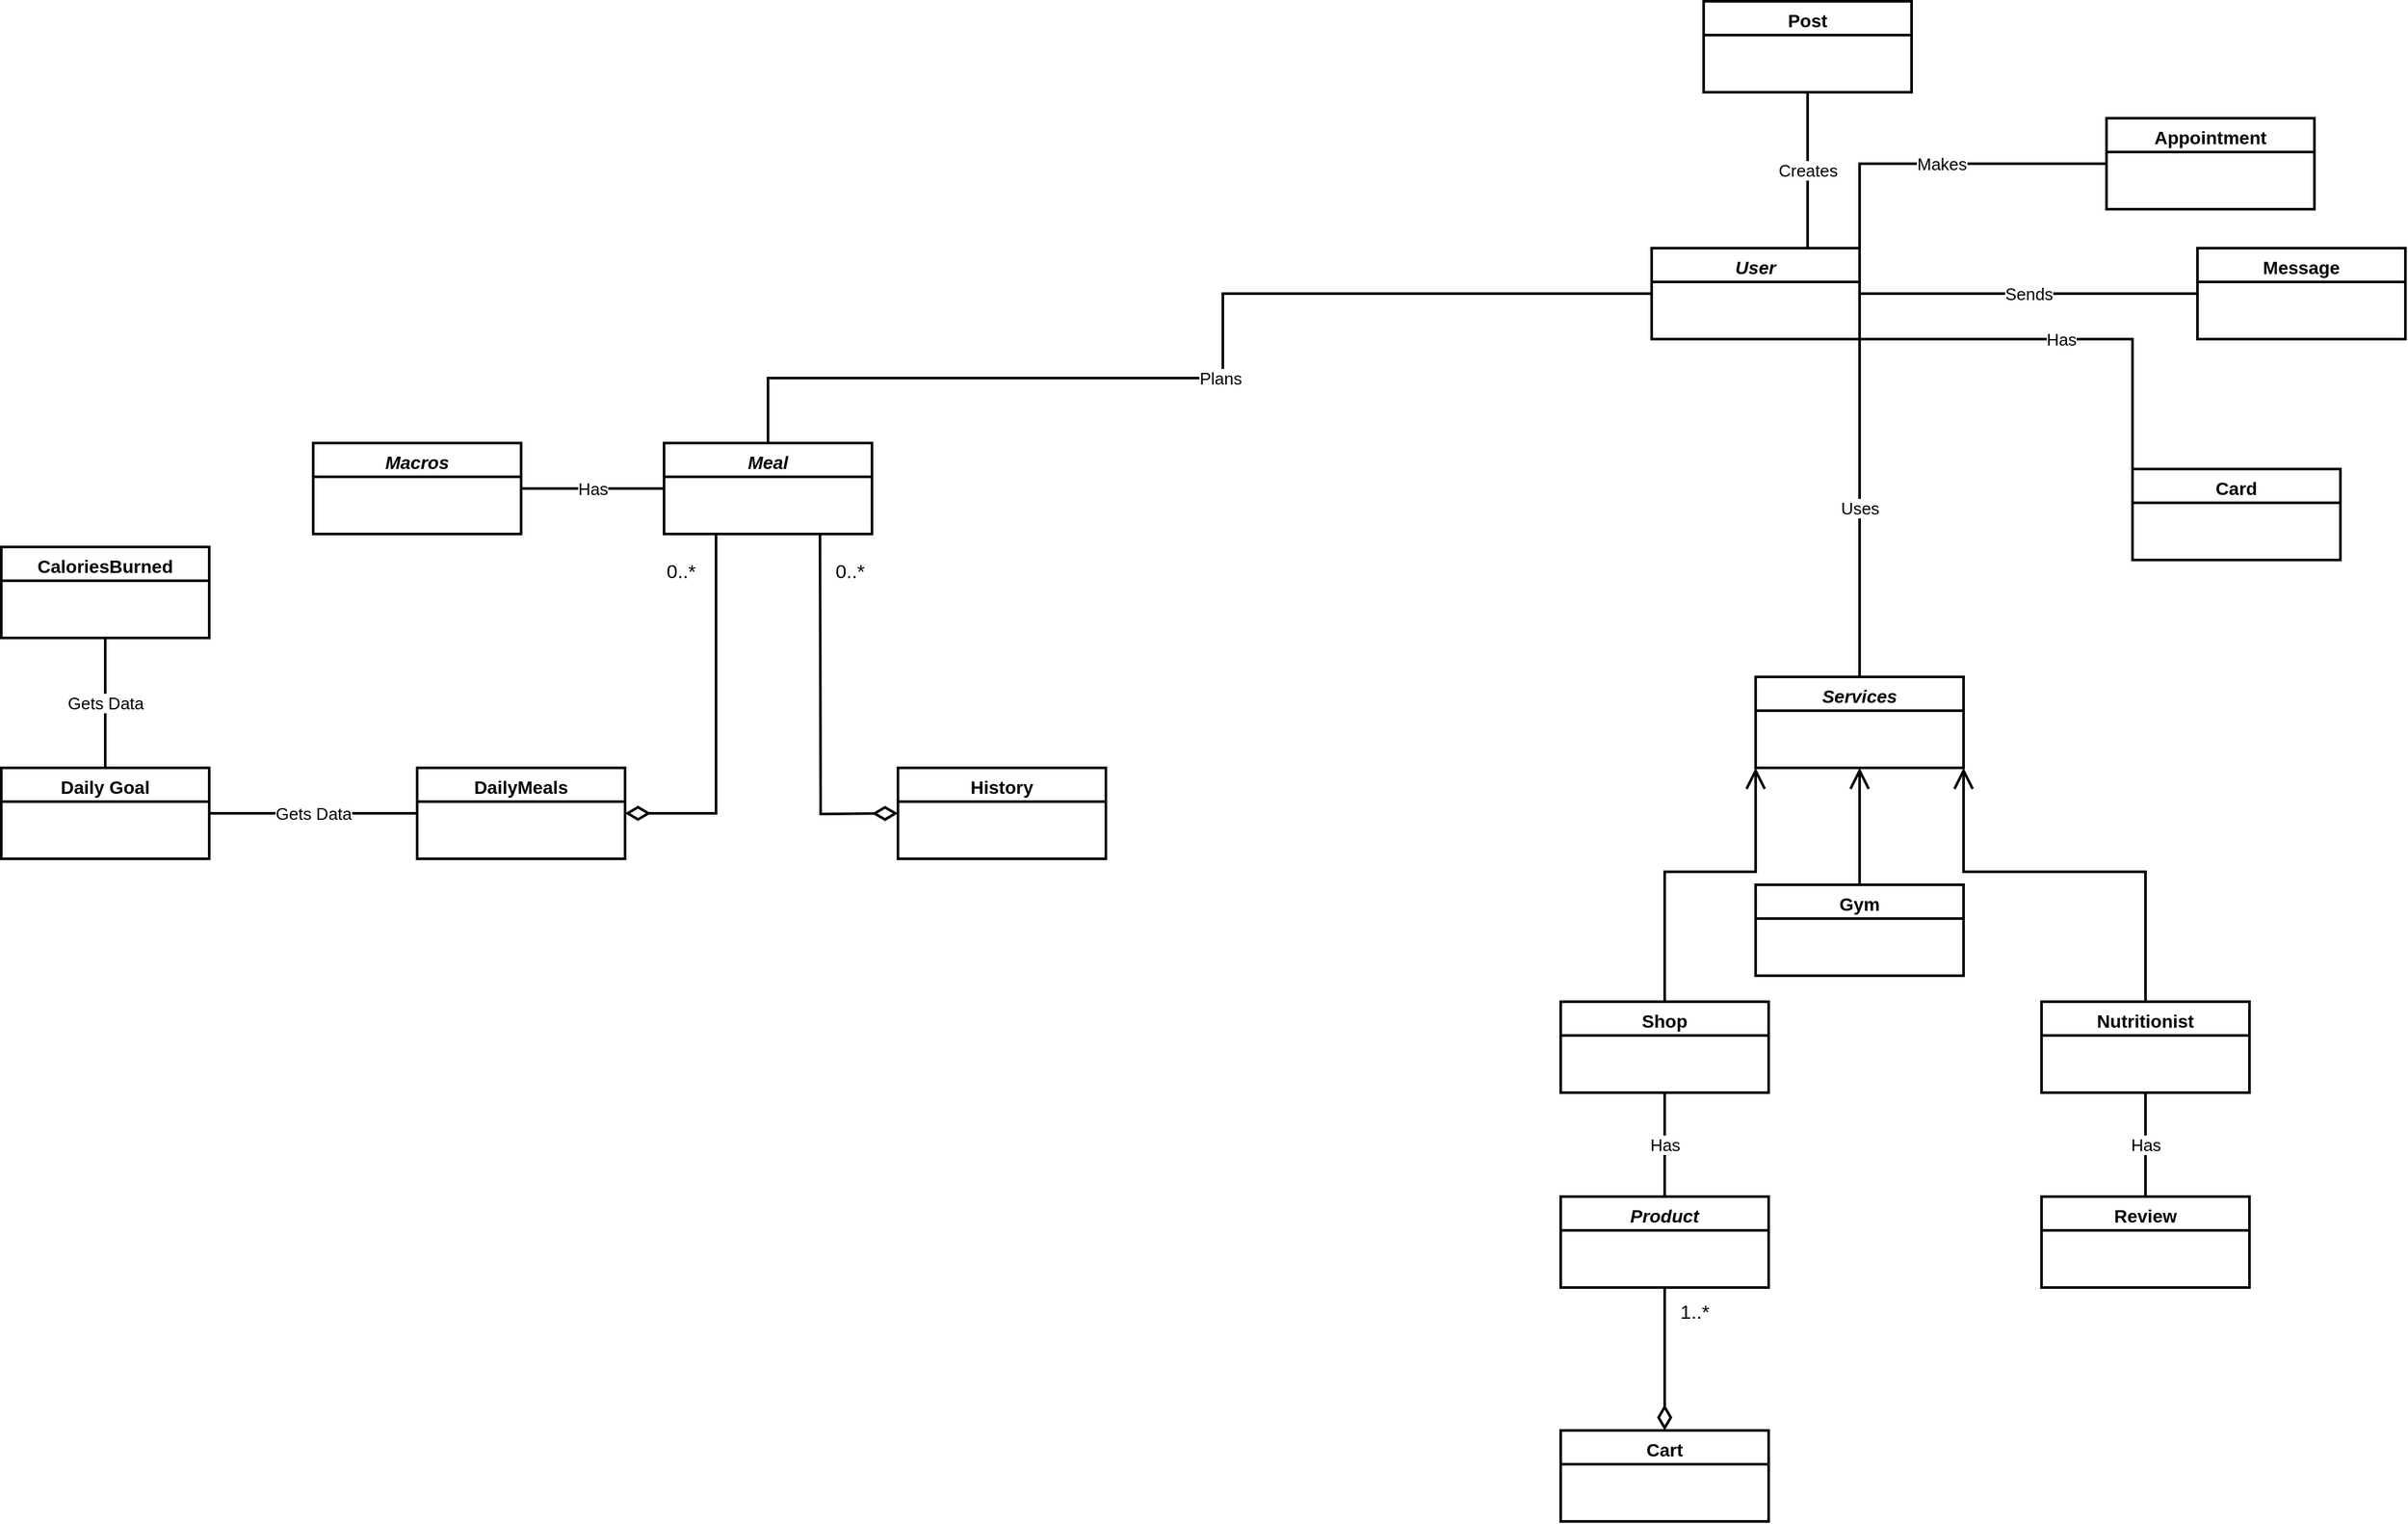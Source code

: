 <mxfile version="20.8.16" type="device"><diagram id="C5RBs43oDa-KdzZeNtuy" name="Page-1"><mxGraphModel dx="3369" dy="984" grid="1" gridSize="10" guides="1" tooltips="1" connect="1" arrows="1" fold="1" page="1" pageScale="1" pageWidth="827" pageHeight="1169" math="0" shadow="0"><root><mxCell id="WIyWlLk6GJQsqaUBKTNV-0"/><mxCell id="WIyWlLk6GJQsqaUBKTNV-1" parent="WIyWlLk6GJQsqaUBKTNV-0"/><mxCell id="zkfFHV4jXpPFQw0GAbJ--13" value="User" style="swimlane;fontStyle=3;align=center;verticalAlign=top;childLayout=stackLayout;horizontal=1;startSize=26;horizontalStack=0;resizeParent=1;resizeLast=0;collapsible=1;marginBottom=0;rounded=0;shadow=0;strokeWidth=2;fontSize=14;" parent="WIyWlLk6GJQsqaUBKTNV-1" vertex="1"><mxGeometry x="80" y="200" width="160" height="70" as="geometry"><mxRectangle x="340" y="380" width="170" height="26" as="alternateBounds"/></mxGeometry></mxCell><mxCell id="xX1BXlwv3EEzjMbMdxdm-3" value="Meal" style="swimlane;fontStyle=3;align=center;verticalAlign=top;childLayout=stackLayout;horizontal=1;startSize=26;horizontalStack=0;resizeParent=1;resizeLast=0;collapsible=1;marginBottom=0;rounded=0;shadow=0;strokeWidth=2;fontSize=14;" parent="WIyWlLk6GJQsqaUBKTNV-1" vertex="1"><mxGeometry x="-680" y="350" width="160" height="70" as="geometry"><mxRectangle x="340" y="380" width="170" height="26" as="alternateBounds"/></mxGeometry></mxCell><mxCell id="xX1BXlwv3EEzjMbMdxdm-4" value="DailyMeals" style="swimlane;fontStyle=1;align=center;verticalAlign=top;childLayout=stackLayout;horizontal=1;startSize=26;horizontalStack=0;resizeParent=1;resizeLast=0;collapsible=1;marginBottom=0;rounded=0;shadow=0;strokeWidth=2;fontSize=14;" parent="WIyWlLk6GJQsqaUBKTNV-1" vertex="1"><mxGeometry x="-870" y="600" width="160" height="70" as="geometry"><mxRectangle x="340" y="380" width="170" height="26" as="alternateBounds"/></mxGeometry></mxCell><mxCell id="xX1BXlwv3EEzjMbMdxdm-5" value="Nutritionist" style="swimlane;fontStyle=1;align=center;verticalAlign=top;childLayout=stackLayout;horizontal=1;startSize=26;horizontalStack=0;resizeParent=1;resizeLast=0;collapsible=1;marginBottom=0;rounded=0;shadow=0;strokeWidth=2;fontSize=14;" parent="WIyWlLk6GJQsqaUBKTNV-1" vertex="1"><mxGeometry x="380" y="780" width="160" height="70" as="geometry"><mxRectangle x="340" y="380" width="170" height="26" as="alternateBounds"/></mxGeometry></mxCell><mxCell id="xX1BXlwv3EEzjMbMdxdm-6" value="Appointment" style="swimlane;fontStyle=1;align=center;verticalAlign=top;childLayout=stackLayout;horizontal=1;startSize=26;horizontalStack=0;resizeParent=1;resizeLast=0;collapsible=1;marginBottom=0;rounded=0;shadow=0;strokeWidth=2;fontSize=14;" parent="WIyWlLk6GJQsqaUBKTNV-1" vertex="1"><mxGeometry x="430" y="100" width="160" height="70" as="geometry"><mxRectangle x="340" y="380" width="170" height="26" as="alternateBounds"/></mxGeometry></mxCell><mxCell id="xX1BXlwv3EEzjMbMdxdm-7" value="Shop" style="swimlane;fontStyle=1;align=center;verticalAlign=top;childLayout=stackLayout;horizontal=1;startSize=26;horizontalStack=0;resizeParent=1;resizeLast=0;collapsible=1;marginBottom=0;rounded=0;shadow=0;strokeWidth=2;fontSize=14;" parent="WIyWlLk6GJQsqaUBKTNV-1" vertex="1"><mxGeometry x="10" y="780" width="160" height="70" as="geometry"><mxRectangle x="340" y="380" width="170" height="26" as="alternateBounds"/></mxGeometry></mxCell><mxCell id="xX1BXlwv3EEzjMbMdxdm-8" value="Product" style="swimlane;fontStyle=3;align=center;verticalAlign=top;childLayout=stackLayout;horizontal=1;startSize=26;horizontalStack=0;resizeParent=1;resizeLast=0;collapsible=1;marginBottom=0;rounded=0;shadow=0;strokeWidth=2;fontSize=14;" parent="WIyWlLk6GJQsqaUBKTNV-1" vertex="1"><mxGeometry x="10" y="930" width="160" height="70" as="geometry"><mxRectangle x="340" y="380" width="170" height="26" as="alternateBounds"/></mxGeometry></mxCell><mxCell id="xX1BXlwv3EEzjMbMdxdm-9" value="Cart" style="swimlane;fontStyle=1;align=center;verticalAlign=top;childLayout=stackLayout;horizontal=1;startSize=26;horizontalStack=0;resizeParent=1;resizeLast=0;collapsible=1;marginBottom=0;rounded=0;shadow=0;strokeWidth=2;fontSize=14;" parent="WIyWlLk6GJQsqaUBKTNV-1" vertex="1"><mxGeometry x="10" y="1110" width="160" height="70" as="geometry"><mxRectangle x="340" y="380" width="170" height="26" as="alternateBounds"/></mxGeometry></mxCell><mxCell id="xX1BXlwv3EEzjMbMdxdm-10" value="Card" style="swimlane;fontStyle=1;align=center;verticalAlign=top;childLayout=stackLayout;horizontal=1;startSize=26;horizontalStack=0;resizeParent=1;resizeLast=0;collapsible=1;marginBottom=0;rounded=0;shadow=0;strokeWidth=2;fontSize=14;" parent="WIyWlLk6GJQsqaUBKTNV-1" vertex="1"><mxGeometry x="450" y="370" width="160" height="70" as="geometry"><mxRectangle x="340" y="380" width="170" height="26" as="alternateBounds"/></mxGeometry></mxCell><mxCell id="xX1BXlwv3EEzjMbMdxdm-11" value="Gym" style="swimlane;fontStyle=1;align=center;verticalAlign=top;childLayout=stackLayout;horizontal=1;startSize=26;horizontalStack=0;resizeParent=1;resizeLast=0;collapsible=1;marginBottom=0;rounded=0;shadow=0;strokeWidth=2;fontSize=14;" parent="WIyWlLk6GJQsqaUBKTNV-1" vertex="1"><mxGeometry x="160" y="690" width="160" height="70" as="geometry"><mxRectangle x="340" y="380" width="170" height="26" as="alternateBounds"/></mxGeometry></mxCell><mxCell id="xX1BXlwv3EEzjMbMdxdm-14" value="CaloriesBurned" style="swimlane;fontStyle=1;align=center;verticalAlign=top;childLayout=stackLayout;horizontal=1;startSize=26;horizontalStack=0;resizeParent=1;resizeLast=0;collapsible=1;marginBottom=0;rounded=0;shadow=0;strokeWidth=2;fontSize=14;" parent="WIyWlLk6GJQsqaUBKTNV-1" vertex="1"><mxGeometry x="-1190" y="430" width="160" height="70" as="geometry"><mxRectangle x="340" y="380" width="170" height="26" as="alternateBounds"/></mxGeometry></mxCell><mxCell id="xX1BXlwv3EEzjMbMdxdm-15" value="History" style="swimlane;fontStyle=1;align=center;verticalAlign=top;childLayout=stackLayout;horizontal=1;startSize=26;horizontalStack=0;resizeParent=1;resizeLast=0;collapsible=1;marginBottom=0;rounded=0;shadow=0;strokeWidth=2;fontSize=14;" parent="WIyWlLk6GJQsqaUBKTNV-1" vertex="1"><mxGeometry x="-500" y="600" width="160" height="70" as="geometry"><mxRectangle x="340" y="380" width="170" height="26" as="alternateBounds"/></mxGeometry></mxCell><mxCell id="xX1BXlwv3EEzjMbMdxdm-19" value="Message" style="swimlane;fontStyle=1;align=center;verticalAlign=top;childLayout=stackLayout;horizontal=1;startSize=26;horizontalStack=0;resizeParent=1;resizeLast=0;collapsible=1;marginBottom=0;rounded=0;shadow=0;strokeWidth=2;fontSize=14;" parent="WIyWlLk6GJQsqaUBKTNV-1" vertex="1"><mxGeometry x="500" y="200" width="160" height="70" as="geometry"><mxRectangle x="340" y="380" width="170" height="26" as="alternateBounds"/></mxGeometry></mxCell><mxCell id="xX1BXlwv3EEzjMbMdxdm-36" value="Services" style="swimlane;fontStyle=3;align=center;verticalAlign=top;childLayout=stackLayout;horizontal=1;startSize=26;horizontalStack=0;resizeParent=1;resizeLast=0;collapsible=1;marginBottom=0;rounded=0;shadow=0;strokeWidth=2;fontSize=14;" parent="WIyWlLk6GJQsqaUBKTNV-1" vertex="1"><mxGeometry x="160" y="530" width="160" height="70" as="geometry"><mxRectangle x="340" y="380" width="170" height="26" as="alternateBounds"/></mxGeometry></mxCell><mxCell id="xX1BXlwv3EEzjMbMdxdm-37" value="" style="endArrow=open;endFill=1;endSize=12;html=1;rounded=0;exitX=0.5;exitY=0;exitDx=0;exitDy=0;entryX=0;entryY=1;entryDx=0;entryDy=0;strokeWidth=2;fontSize=14;fontStyle=1" parent="WIyWlLk6GJQsqaUBKTNV-1" source="xX1BXlwv3EEzjMbMdxdm-7" target="xX1BXlwv3EEzjMbMdxdm-36" edge="1"><mxGeometry width="160" relative="1" as="geometry"><mxPoint x="265" y="660" as="sourcePoint"/><mxPoint x="265" y="570" as="targetPoint"/><Array as="points"><mxPoint x="90" y="680"/><mxPoint x="160" y="680"/></Array></mxGeometry></mxCell><mxCell id="xX1BXlwv3EEzjMbMdxdm-38" value="" style="endArrow=open;endFill=1;endSize=12;html=1;rounded=0;exitX=0.5;exitY=0;exitDx=0;exitDy=0;entryX=0.5;entryY=1;entryDx=0;entryDy=0;strokeWidth=2;fontSize=14;fontStyle=1" parent="WIyWlLk6GJQsqaUBKTNV-1" source="xX1BXlwv3EEzjMbMdxdm-11" target="xX1BXlwv3EEzjMbMdxdm-36" edge="1"><mxGeometry width="160" relative="1" as="geometry"><mxPoint x="365" y="700" as="sourcePoint"/><mxPoint x="425" y="630" as="targetPoint"/></mxGeometry></mxCell><mxCell id="xX1BXlwv3EEzjMbMdxdm-48" value="" style="endArrow=none;html=1;rounded=0;anchorPointDirection=1;startFill=1;endFill=0;strokeWidth=2;exitX=1;exitY=0;exitDx=0;exitDy=0;entryX=0;entryY=0.5;entryDx=0;entryDy=0;" parent="WIyWlLk6GJQsqaUBKTNV-1" source="zkfFHV4jXpPFQw0GAbJ--13" target="xX1BXlwv3EEzjMbMdxdm-6" edge="1"><mxGeometry relative="1" as="geometry"><mxPoint x="240" y="414.41" as="sourcePoint"/><mxPoint x="400" y="414.41" as="targetPoint"/><Array as="points"><mxPoint x="240" y="135"/></Array></mxGeometry></mxCell><mxCell id="xX1BXlwv3EEzjMbMdxdm-49" value="Makes" style="edgeLabel;resizable=0;html=1;align=center;verticalAlign=middle;fontSize=13;" parent="xX1BXlwv3EEzjMbMdxdm-48" connectable="0" vertex="1"><mxGeometry relative="1" as="geometry"/></mxCell><mxCell id="xX1BXlwv3EEzjMbMdxdm-53" value="" style="endArrow=none;html=1;rounded=0;anchorPointDirection=1;startFill=1;endFill=0;strokeWidth=2;exitX=1;exitY=0.5;exitDx=0;exitDy=0;entryX=0;entryY=0.5;entryDx=0;entryDy=0;" parent="WIyWlLk6GJQsqaUBKTNV-1" source="zkfFHV4jXpPFQw0GAbJ--13" target="xX1BXlwv3EEzjMbMdxdm-19" edge="1"><mxGeometry relative="1" as="geometry"><mxPoint x="260" y="330" as="sourcePoint"/><mxPoint x="390" y="370" as="targetPoint"/></mxGeometry></mxCell><mxCell id="xX1BXlwv3EEzjMbMdxdm-54" value="Sends" style="edgeLabel;resizable=0;html=1;align=center;verticalAlign=middle;fontSize=13;" parent="xX1BXlwv3EEzjMbMdxdm-53" connectable="0" vertex="1"><mxGeometry relative="1" as="geometry"/></mxCell><mxCell id="xX1BXlwv3EEzjMbMdxdm-55" value="" style="endArrow=none;html=1;rounded=0;anchorPointDirection=1;startFill=1;endFill=0;strokeWidth=2;entryX=0.5;entryY=1;entryDx=0;entryDy=0;" parent="WIyWlLk6GJQsqaUBKTNV-1" source="xX1BXlwv3EEzjMbMdxdm-8" target="xX1BXlwv3EEzjMbMdxdm-7" edge="1"><mxGeometry relative="1" as="geometry"><mxPoint x="120" y="910" as="sourcePoint"/><mxPoint x="-100" y="850" as="targetPoint"/></mxGeometry></mxCell><mxCell id="xX1BXlwv3EEzjMbMdxdm-56" value="Has" style="edgeLabel;resizable=0;html=1;align=center;verticalAlign=middle;fontSize=13;" parent="xX1BXlwv3EEzjMbMdxdm-55" connectable="0" vertex="1"><mxGeometry relative="1" as="geometry"/></mxCell><mxCell id="xX1BXlwv3EEzjMbMdxdm-63" value="0..*" style="endArrow=none;html=1;endSize=12;startArrow=diamondThin;startSize=14;startFill=0;edgeStyle=orthogonalEdgeStyle;align=left;verticalAlign=bottom;rounded=0;strokeWidth=2;exitX=1;exitY=0.5;exitDx=0;exitDy=0;fontSize=15;entryX=0.25;entryY=1;entryDx=0;entryDy=0;endFill=0;" parent="WIyWlLk6GJQsqaUBKTNV-1" source="xX1BXlwv3EEzjMbMdxdm-4" target="xX1BXlwv3EEzjMbMdxdm-3" edge="1"><mxGeometry x="0.719" y="40" relative="1" as="geometry"><mxPoint x="-780" y="859" as="sourcePoint"/><mxPoint x="-530" y="530" as="targetPoint"/><mxPoint as="offset"/></mxGeometry></mxCell><mxCell id="xX1BXlwv3EEzjMbMdxdm-64" value="0..*" style="endArrow=none;html=1;endSize=12;startArrow=diamondThin;startSize=14;startFill=0;edgeStyle=orthogonalEdgeStyle;align=left;verticalAlign=bottom;rounded=0;strokeWidth=2;exitX=0;exitY=0.5;exitDx=0;exitDy=0;fontSize=15;entryX=0.75;entryY=1;entryDx=0;entryDy=0;endFill=0;" parent="WIyWlLk6GJQsqaUBKTNV-1" edge="1"><mxGeometry x="0.709" y="-10" relative="1" as="geometry"><mxPoint x="-500" y="635" as="sourcePoint"/><mxPoint x="-560" y="420" as="targetPoint"/><mxPoint as="offset"/></mxGeometry></mxCell><mxCell id="xX1BXlwv3EEzjMbMdxdm-66" value="&lt;font style=&quot;font-size: 15px;&quot;&gt;1..*&lt;/font&gt;" style="endArrow=none;html=1;endSize=12;startArrow=diamondThin;startSize=14;startFill=0;edgeStyle=orthogonalEdgeStyle;align=left;verticalAlign=bottom;rounded=0;strokeWidth=2;exitX=0.5;exitY=0;exitDx=0;exitDy=0;fontSize=13;entryX=0.5;entryY=1;entryDx=0;entryDy=0;endFill=0;" parent="WIyWlLk6GJQsqaUBKTNV-1" source="xX1BXlwv3EEzjMbMdxdm-9" target="xX1BXlwv3EEzjMbMdxdm-8" edge="1"><mxGeometry x="0.455" y="-10" relative="1" as="geometry"><mxPoint x="-100" y="1045" as="sourcePoint"/><mxPoint x="-140" y="900" as="targetPoint"/><mxPoint as="offset"/></mxGeometry></mxCell><mxCell id="xX1BXlwv3EEzjMbMdxdm-69" value="" style="endArrow=none;html=1;rounded=0;anchorPointDirection=1;startFill=1;endFill=0;strokeWidth=2;exitX=0;exitY=0.5;exitDx=0;exitDy=0;entryX=0.5;entryY=0;entryDx=0;entryDy=0;" parent="WIyWlLk6GJQsqaUBKTNV-1" source="zkfFHV4jXpPFQw0GAbJ--13" target="xX1BXlwv3EEzjMbMdxdm-3" edge="1"><mxGeometry relative="1" as="geometry"><mxPoint x="170" y="210" as="sourcePoint"/><mxPoint x="170" y="120" as="targetPoint"/><Array as="points"><mxPoint x="-250" y="235"/><mxPoint x="-250" y="300"/><mxPoint x="-600" y="300"/></Array></mxGeometry></mxCell><mxCell id="xX1BXlwv3EEzjMbMdxdm-70" value="Plans" style="edgeLabel;resizable=0;html=1;align=center;verticalAlign=middle;fontSize=13;" parent="xX1BXlwv3EEzjMbMdxdm-69" connectable="0" vertex="1"><mxGeometry relative="1" as="geometry"/></mxCell><mxCell id="xX1BXlwv3EEzjMbMdxdm-72" value="" style="endArrow=none;html=1;rounded=0;anchorPointDirection=1;startFill=1;endFill=0;strokeWidth=2;entryX=0.5;entryY=0;entryDx=0;entryDy=0;exitX=1;exitY=1;exitDx=0;exitDy=0;" parent="WIyWlLk6GJQsqaUBKTNV-1" source="zkfFHV4jXpPFQw0GAbJ--13" target="xX1BXlwv3EEzjMbMdxdm-36" edge="1"><mxGeometry relative="1" as="geometry"><mxPoint x="310" y="360" as="sourcePoint"/><mxPoint x="480" y="360" as="targetPoint"/><Array as="points"/></mxGeometry></mxCell><mxCell id="xX1BXlwv3EEzjMbMdxdm-73" value="Uses" style="edgeLabel;resizable=0;html=1;align=center;verticalAlign=middle;fontSize=13;" parent="xX1BXlwv3EEzjMbMdxdm-72" connectable="0" vertex="1"><mxGeometry relative="1" as="geometry"/></mxCell><mxCell id="xX1BXlwv3EEzjMbMdxdm-76" value="" style="endArrow=open;endFill=1;endSize=12;html=1;rounded=0;strokeWidth=2;fontSize=14;fontStyle=1;exitX=0.5;exitY=0;exitDx=0;exitDy=0;entryX=1;entryY=1;entryDx=0;entryDy=0;" parent="WIyWlLk6GJQsqaUBKTNV-1" source="xX1BXlwv3EEzjMbMdxdm-5" target="xX1BXlwv3EEzjMbMdxdm-36" edge="1"><mxGeometry width="160" relative="1" as="geometry"><mxPoint x="655" y="640" as="sourcePoint"/><mxPoint x="400" y="580" as="targetPoint"/><Array as="points"><mxPoint x="460" y="680"/><mxPoint x="320" y="680"/></Array></mxGeometry></mxCell><mxCell id="xX1BXlwv3EEzjMbMdxdm-79" value="" style="endArrow=none;html=1;rounded=0;anchorPointDirection=1;startFill=1;endFill=0;strokeWidth=2;exitX=1;exitY=1;exitDx=0;exitDy=0;entryX=0;entryY=0;entryDx=0;entryDy=0;" parent="WIyWlLk6GJQsqaUBKTNV-1" source="zkfFHV4jXpPFQw0GAbJ--13" target="xX1BXlwv3EEzjMbMdxdm-10" edge="1"><mxGeometry relative="1" as="geometry"><mxPoint x="250" y="245" as="sourcePoint"/><mxPoint x="440" y="230" as="targetPoint"/><Array as="points"><mxPoint x="450" y="270"/></Array></mxGeometry></mxCell><mxCell id="xX1BXlwv3EEzjMbMdxdm-80" value="Has" style="edgeLabel;resizable=0;html=1;align=center;verticalAlign=middle;fontSize=13;" parent="xX1BXlwv3EEzjMbMdxdm-79" connectable="0" vertex="1"><mxGeometry relative="1" as="geometry"/></mxCell><mxCell id="xX1BXlwv3EEzjMbMdxdm-81" value="Daily Goal" style="swimlane;fontStyle=1;align=center;verticalAlign=top;childLayout=stackLayout;horizontal=1;startSize=26;horizontalStack=0;resizeParent=1;resizeLast=0;collapsible=1;marginBottom=0;rounded=0;shadow=0;strokeWidth=2;fontSize=14;" parent="WIyWlLk6GJQsqaUBKTNV-1" vertex="1"><mxGeometry x="-1190" y="600" width="160" height="70" as="geometry"><mxRectangle x="340" y="380" width="170" height="26" as="alternateBounds"/></mxGeometry></mxCell><mxCell id="ADRTgniIcFWLm_WIDBAD-0" value="" style="endArrow=none;html=1;rounded=0;anchorPointDirection=1;startFill=1;endFill=0;strokeWidth=2;entryX=1;entryY=0.5;entryDx=0;entryDy=0;exitX=0;exitY=0.5;exitDx=0;exitDy=0;" parent="WIyWlLk6GJQsqaUBKTNV-1" source="xX1BXlwv3EEzjMbMdxdm-4" target="xX1BXlwv3EEzjMbMdxdm-81" edge="1"><mxGeometry relative="1" as="geometry"><mxPoint x="-870" y="730" as="sourcePoint"/><mxPoint x="-1020" y="732.5" as="targetPoint"/></mxGeometry></mxCell><mxCell id="ADRTgniIcFWLm_WIDBAD-1" value="Gets Data" style="edgeLabel;resizable=0;html=1;align=center;verticalAlign=middle;fontSize=13;" parent="ADRTgniIcFWLm_WIDBAD-0" connectable="0" vertex="1"><mxGeometry relative="1" as="geometry"/></mxCell><mxCell id="ADRTgniIcFWLm_WIDBAD-2" value="" style="endArrow=none;html=1;rounded=0;anchorPointDirection=1;startFill=1;endFill=0;strokeWidth=2;exitX=0.5;exitY=0;exitDx=0;exitDy=0;entryX=0.5;entryY=1;entryDx=0;entryDy=0;" parent="WIyWlLk6GJQsqaUBKTNV-1" source="xX1BXlwv3EEzjMbMdxdm-81" target="xX1BXlwv3EEzjMbMdxdm-14" edge="1"><mxGeometry relative="1" as="geometry"><mxPoint x="-900" y="520" as="sourcePoint"/><mxPoint x="-1120" y="510" as="targetPoint"/></mxGeometry></mxCell><mxCell id="ADRTgniIcFWLm_WIDBAD-3" value="Gets Data" style="edgeLabel;resizable=0;html=1;align=center;verticalAlign=middle;fontSize=13;" parent="ADRTgniIcFWLm_WIDBAD-2" connectable="0" vertex="1"><mxGeometry relative="1" as="geometry"/></mxCell><mxCell id="ADRTgniIcFWLm_WIDBAD-9" value="Macros" style="swimlane;fontStyle=3;align=center;verticalAlign=top;childLayout=stackLayout;horizontal=1;startSize=26;horizontalStack=0;resizeParent=1;resizeLast=0;collapsible=1;marginBottom=0;rounded=0;shadow=0;strokeWidth=2;fontSize=14;" parent="WIyWlLk6GJQsqaUBKTNV-1" vertex="1"><mxGeometry x="-950" y="350" width="160" height="70" as="geometry"><mxRectangle x="340" y="380" width="170" height="26" as="alternateBounds"/></mxGeometry></mxCell><mxCell id="ADRTgniIcFWLm_WIDBAD-10" value="" style="endArrow=none;html=1;rounded=0;anchorPointDirection=1;startFill=1;endFill=0;strokeWidth=2;entryX=1;entryY=0.5;entryDx=0;entryDy=0;exitX=0;exitY=0.5;exitDx=0;exitDy=0;" parent="WIyWlLk6GJQsqaUBKTNV-1" source="xX1BXlwv3EEzjMbMdxdm-3" target="ADRTgniIcFWLm_WIDBAD-9" edge="1"><mxGeometry relative="1" as="geometry"><mxPoint x="-700" y="500" as="sourcePoint"/><mxPoint x="-860" y="500" as="targetPoint"/></mxGeometry></mxCell><mxCell id="ADRTgniIcFWLm_WIDBAD-11" value="Has" style="edgeLabel;resizable=0;html=1;align=center;verticalAlign=middle;fontSize=13;" parent="ADRTgniIcFWLm_WIDBAD-10" connectable="0" vertex="1"><mxGeometry relative="1" as="geometry"/></mxCell><mxCell id="tQxPuo6rI5kORa5iLhjh-0" value="Post" style="swimlane;fontStyle=1;align=center;verticalAlign=top;childLayout=stackLayout;horizontal=1;startSize=26;horizontalStack=0;resizeParent=1;resizeLast=0;collapsible=1;marginBottom=0;rounded=0;shadow=0;strokeWidth=2;fontSize=14;" vertex="1" parent="WIyWlLk6GJQsqaUBKTNV-1"><mxGeometry x="120" y="10" width="160" height="70" as="geometry"><mxRectangle x="340" y="380" width="170" height="26" as="alternateBounds"/></mxGeometry></mxCell><mxCell id="tQxPuo6rI5kORa5iLhjh-5" value="" style="endArrow=none;html=1;rounded=0;anchorPointDirection=1;startFill=1;endFill=0;strokeWidth=2;exitX=0.75;exitY=0;exitDx=0;exitDy=0;entryX=0.5;entryY=1;entryDx=0;entryDy=0;" edge="1" parent="WIyWlLk6GJQsqaUBKTNV-1" source="zkfFHV4jXpPFQw0GAbJ--13" target="tQxPuo6rI5kORa5iLhjh-0"><mxGeometry relative="1" as="geometry"><mxPoint x="-80" y="120.0" as="sourcePoint"/><mxPoint x="170" y="130" as="targetPoint"/></mxGeometry></mxCell><mxCell id="tQxPuo6rI5kORa5iLhjh-6" value="Creates" style="edgeLabel;resizable=0;html=1;align=center;verticalAlign=middle;fontSize=13;" connectable="0" vertex="1" parent="tQxPuo6rI5kORa5iLhjh-5"><mxGeometry relative="1" as="geometry"/></mxCell><mxCell id="tQxPuo6rI5kORa5iLhjh-7" value="Review" style="swimlane;fontStyle=1;align=center;verticalAlign=top;childLayout=stackLayout;horizontal=1;startSize=26;horizontalStack=0;resizeParent=1;resizeLast=0;collapsible=1;marginBottom=0;rounded=0;shadow=0;strokeWidth=2;fontSize=14;" vertex="1" parent="WIyWlLk6GJQsqaUBKTNV-1"><mxGeometry x="380" y="930" width="160" height="70" as="geometry"><mxRectangle x="340" y="380" width="170" height="26" as="alternateBounds"/></mxGeometry></mxCell><mxCell id="tQxPuo6rI5kORa5iLhjh-8" value="" style="endArrow=none;html=1;rounded=0;anchorPointDirection=1;startFill=1;endFill=0;strokeWidth=2;entryX=0.5;entryY=1;entryDx=0;entryDy=0;exitX=0.5;exitY=0;exitDx=0;exitDy=0;" edge="1" parent="WIyWlLk6GJQsqaUBKTNV-1" source="tQxPuo6rI5kORa5iLhjh-7" target="xX1BXlwv3EEzjMbMdxdm-5"><mxGeometry relative="1" as="geometry"><mxPoint x="350" y="930" as="sourcePoint"/><mxPoint x="350" y="850" as="targetPoint"/></mxGeometry></mxCell><mxCell id="tQxPuo6rI5kORa5iLhjh-9" value="Has" style="edgeLabel;resizable=0;html=1;align=center;verticalAlign=middle;fontSize=13;" connectable="0" vertex="1" parent="tQxPuo6rI5kORa5iLhjh-8"><mxGeometry relative="1" as="geometry"/></mxCell></root></mxGraphModel></diagram></mxfile>